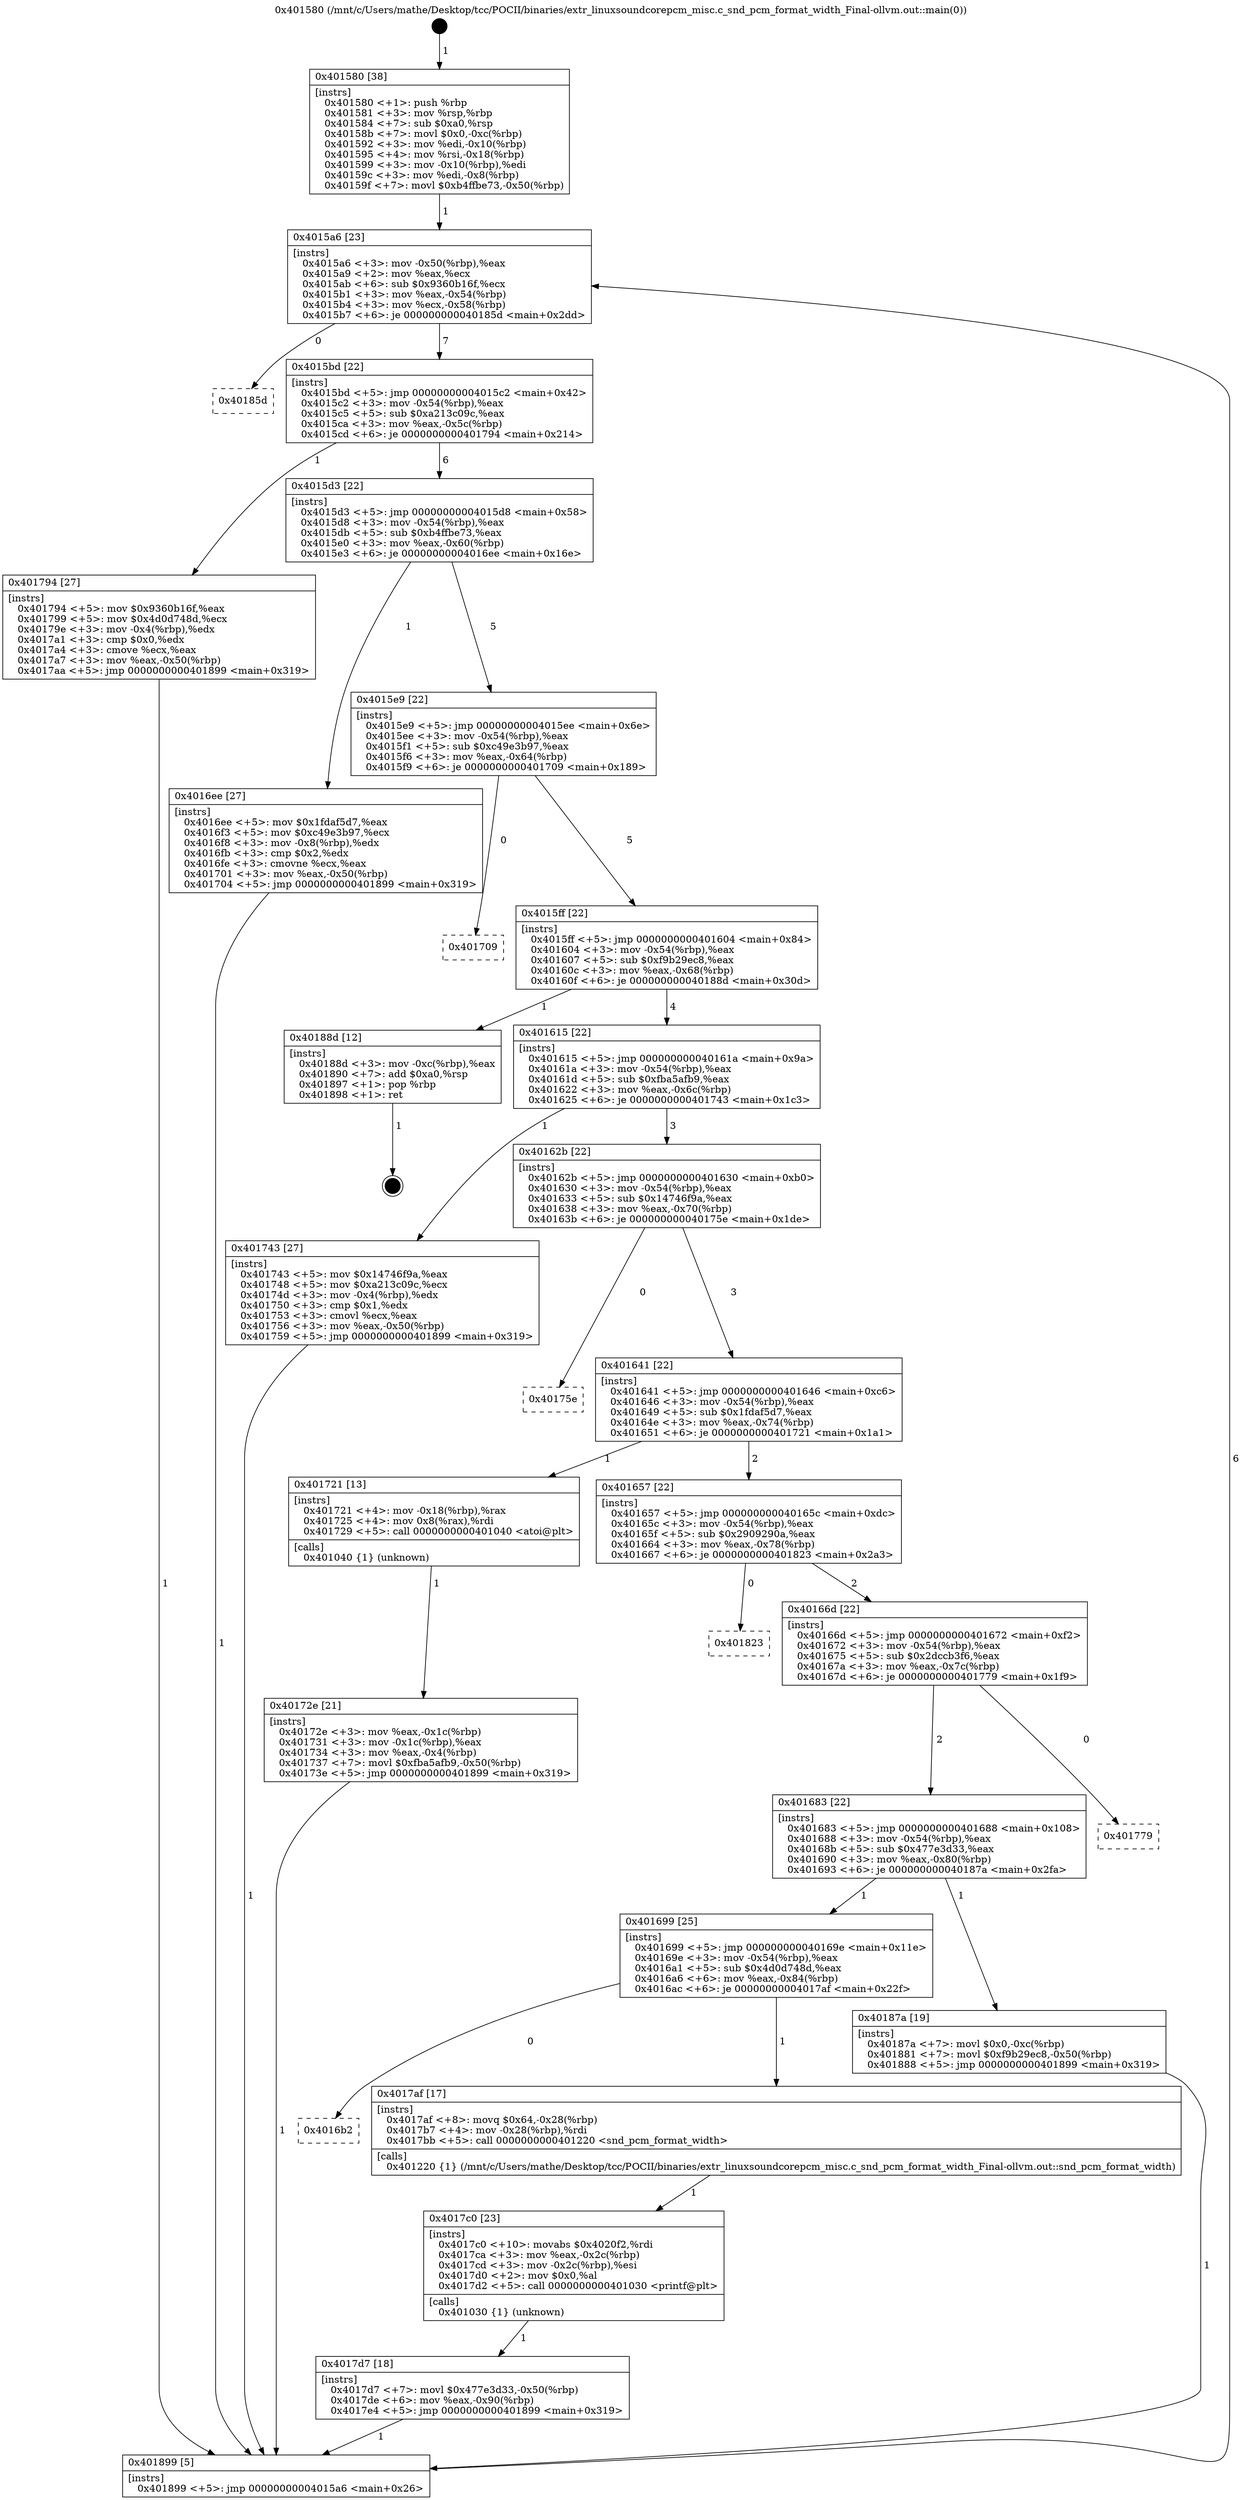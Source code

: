 digraph "0x401580" {
  label = "0x401580 (/mnt/c/Users/mathe/Desktop/tcc/POCII/binaries/extr_linuxsoundcorepcm_misc.c_snd_pcm_format_width_Final-ollvm.out::main(0))"
  labelloc = "t"
  node[shape=record]

  Entry [label="",width=0.3,height=0.3,shape=circle,fillcolor=black,style=filled]
  "0x4015a6" [label="{
     0x4015a6 [23]\l
     | [instrs]\l
     &nbsp;&nbsp;0x4015a6 \<+3\>: mov -0x50(%rbp),%eax\l
     &nbsp;&nbsp;0x4015a9 \<+2\>: mov %eax,%ecx\l
     &nbsp;&nbsp;0x4015ab \<+6\>: sub $0x9360b16f,%ecx\l
     &nbsp;&nbsp;0x4015b1 \<+3\>: mov %eax,-0x54(%rbp)\l
     &nbsp;&nbsp;0x4015b4 \<+3\>: mov %ecx,-0x58(%rbp)\l
     &nbsp;&nbsp;0x4015b7 \<+6\>: je 000000000040185d \<main+0x2dd\>\l
  }"]
  "0x40185d" [label="{
     0x40185d\l
  }", style=dashed]
  "0x4015bd" [label="{
     0x4015bd [22]\l
     | [instrs]\l
     &nbsp;&nbsp;0x4015bd \<+5\>: jmp 00000000004015c2 \<main+0x42\>\l
     &nbsp;&nbsp;0x4015c2 \<+3\>: mov -0x54(%rbp),%eax\l
     &nbsp;&nbsp;0x4015c5 \<+5\>: sub $0xa213c09c,%eax\l
     &nbsp;&nbsp;0x4015ca \<+3\>: mov %eax,-0x5c(%rbp)\l
     &nbsp;&nbsp;0x4015cd \<+6\>: je 0000000000401794 \<main+0x214\>\l
  }"]
  Exit [label="",width=0.3,height=0.3,shape=circle,fillcolor=black,style=filled,peripheries=2]
  "0x401794" [label="{
     0x401794 [27]\l
     | [instrs]\l
     &nbsp;&nbsp;0x401794 \<+5\>: mov $0x9360b16f,%eax\l
     &nbsp;&nbsp;0x401799 \<+5\>: mov $0x4d0d748d,%ecx\l
     &nbsp;&nbsp;0x40179e \<+3\>: mov -0x4(%rbp),%edx\l
     &nbsp;&nbsp;0x4017a1 \<+3\>: cmp $0x0,%edx\l
     &nbsp;&nbsp;0x4017a4 \<+3\>: cmove %ecx,%eax\l
     &nbsp;&nbsp;0x4017a7 \<+3\>: mov %eax,-0x50(%rbp)\l
     &nbsp;&nbsp;0x4017aa \<+5\>: jmp 0000000000401899 \<main+0x319\>\l
  }"]
  "0x4015d3" [label="{
     0x4015d3 [22]\l
     | [instrs]\l
     &nbsp;&nbsp;0x4015d3 \<+5\>: jmp 00000000004015d8 \<main+0x58\>\l
     &nbsp;&nbsp;0x4015d8 \<+3\>: mov -0x54(%rbp),%eax\l
     &nbsp;&nbsp;0x4015db \<+5\>: sub $0xb4ffbe73,%eax\l
     &nbsp;&nbsp;0x4015e0 \<+3\>: mov %eax,-0x60(%rbp)\l
     &nbsp;&nbsp;0x4015e3 \<+6\>: je 00000000004016ee \<main+0x16e\>\l
  }"]
  "0x4017d7" [label="{
     0x4017d7 [18]\l
     | [instrs]\l
     &nbsp;&nbsp;0x4017d7 \<+7\>: movl $0x477e3d33,-0x50(%rbp)\l
     &nbsp;&nbsp;0x4017de \<+6\>: mov %eax,-0x90(%rbp)\l
     &nbsp;&nbsp;0x4017e4 \<+5\>: jmp 0000000000401899 \<main+0x319\>\l
  }"]
  "0x4016ee" [label="{
     0x4016ee [27]\l
     | [instrs]\l
     &nbsp;&nbsp;0x4016ee \<+5\>: mov $0x1fdaf5d7,%eax\l
     &nbsp;&nbsp;0x4016f3 \<+5\>: mov $0xc49e3b97,%ecx\l
     &nbsp;&nbsp;0x4016f8 \<+3\>: mov -0x8(%rbp),%edx\l
     &nbsp;&nbsp;0x4016fb \<+3\>: cmp $0x2,%edx\l
     &nbsp;&nbsp;0x4016fe \<+3\>: cmovne %ecx,%eax\l
     &nbsp;&nbsp;0x401701 \<+3\>: mov %eax,-0x50(%rbp)\l
     &nbsp;&nbsp;0x401704 \<+5\>: jmp 0000000000401899 \<main+0x319\>\l
  }"]
  "0x4015e9" [label="{
     0x4015e9 [22]\l
     | [instrs]\l
     &nbsp;&nbsp;0x4015e9 \<+5\>: jmp 00000000004015ee \<main+0x6e\>\l
     &nbsp;&nbsp;0x4015ee \<+3\>: mov -0x54(%rbp),%eax\l
     &nbsp;&nbsp;0x4015f1 \<+5\>: sub $0xc49e3b97,%eax\l
     &nbsp;&nbsp;0x4015f6 \<+3\>: mov %eax,-0x64(%rbp)\l
     &nbsp;&nbsp;0x4015f9 \<+6\>: je 0000000000401709 \<main+0x189\>\l
  }"]
  "0x401899" [label="{
     0x401899 [5]\l
     | [instrs]\l
     &nbsp;&nbsp;0x401899 \<+5\>: jmp 00000000004015a6 \<main+0x26\>\l
  }"]
  "0x401580" [label="{
     0x401580 [38]\l
     | [instrs]\l
     &nbsp;&nbsp;0x401580 \<+1\>: push %rbp\l
     &nbsp;&nbsp;0x401581 \<+3\>: mov %rsp,%rbp\l
     &nbsp;&nbsp;0x401584 \<+7\>: sub $0xa0,%rsp\l
     &nbsp;&nbsp;0x40158b \<+7\>: movl $0x0,-0xc(%rbp)\l
     &nbsp;&nbsp;0x401592 \<+3\>: mov %edi,-0x10(%rbp)\l
     &nbsp;&nbsp;0x401595 \<+4\>: mov %rsi,-0x18(%rbp)\l
     &nbsp;&nbsp;0x401599 \<+3\>: mov -0x10(%rbp),%edi\l
     &nbsp;&nbsp;0x40159c \<+3\>: mov %edi,-0x8(%rbp)\l
     &nbsp;&nbsp;0x40159f \<+7\>: movl $0xb4ffbe73,-0x50(%rbp)\l
  }"]
  "0x4017c0" [label="{
     0x4017c0 [23]\l
     | [instrs]\l
     &nbsp;&nbsp;0x4017c0 \<+10\>: movabs $0x4020f2,%rdi\l
     &nbsp;&nbsp;0x4017ca \<+3\>: mov %eax,-0x2c(%rbp)\l
     &nbsp;&nbsp;0x4017cd \<+3\>: mov -0x2c(%rbp),%esi\l
     &nbsp;&nbsp;0x4017d0 \<+2\>: mov $0x0,%al\l
     &nbsp;&nbsp;0x4017d2 \<+5\>: call 0000000000401030 \<printf@plt\>\l
     | [calls]\l
     &nbsp;&nbsp;0x401030 \{1\} (unknown)\l
  }"]
  "0x401709" [label="{
     0x401709\l
  }", style=dashed]
  "0x4015ff" [label="{
     0x4015ff [22]\l
     | [instrs]\l
     &nbsp;&nbsp;0x4015ff \<+5\>: jmp 0000000000401604 \<main+0x84\>\l
     &nbsp;&nbsp;0x401604 \<+3\>: mov -0x54(%rbp),%eax\l
     &nbsp;&nbsp;0x401607 \<+5\>: sub $0xf9b29ec8,%eax\l
     &nbsp;&nbsp;0x40160c \<+3\>: mov %eax,-0x68(%rbp)\l
     &nbsp;&nbsp;0x40160f \<+6\>: je 000000000040188d \<main+0x30d\>\l
  }"]
  "0x4016b2" [label="{
     0x4016b2\l
  }", style=dashed]
  "0x40188d" [label="{
     0x40188d [12]\l
     | [instrs]\l
     &nbsp;&nbsp;0x40188d \<+3\>: mov -0xc(%rbp),%eax\l
     &nbsp;&nbsp;0x401890 \<+7\>: add $0xa0,%rsp\l
     &nbsp;&nbsp;0x401897 \<+1\>: pop %rbp\l
     &nbsp;&nbsp;0x401898 \<+1\>: ret\l
  }"]
  "0x401615" [label="{
     0x401615 [22]\l
     | [instrs]\l
     &nbsp;&nbsp;0x401615 \<+5\>: jmp 000000000040161a \<main+0x9a\>\l
     &nbsp;&nbsp;0x40161a \<+3\>: mov -0x54(%rbp),%eax\l
     &nbsp;&nbsp;0x40161d \<+5\>: sub $0xfba5afb9,%eax\l
     &nbsp;&nbsp;0x401622 \<+3\>: mov %eax,-0x6c(%rbp)\l
     &nbsp;&nbsp;0x401625 \<+6\>: je 0000000000401743 \<main+0x1c3\>\l
  }"]
  "0x4017af" [label="{
     0x4017af [17]\l
     | [instrs]\l
     &nbsp;&nbsp;0x4017af \<+8\>: movq $0x64,-0x28(%rbp)\l
     &nbsp;&nbsp;0x4017b7 \<+4\>: mov -0x28(%rbp),%rdi\l
     &nbsp;&nbsp;0x4017bb \<+5\>: call 0000000000401220 \<snd_pcm_format_width\>\l
     | [calls]\l
     &nbsp;&nbsp;0x401220 \{1\} (/mnt/c/Users/mathe/Desktop/tcc/POCII/binaries/extr_linuxsoundcorepcm_misc.c_snd_pcm_format_width_Final-ollvm.out::snd_pcm_format_width)\l
  }"]
  "0x401743" [label="{
     0x401743 [27]\l
     | [instrs]\l
     &nbsp;&nbsp;0x401743 \<+5\>: mov $0x14746f9a,%eax\l
     &nbsp;&nbsp;0x401748 \<+5\>: mov $0xa213c09c,%ecx\l
     &nbsp;&nbsp;0x40174d \<+3\>: mov -0x4(%rbp),%edx\l
     &nbsp;&nbsp;0x401750 \<+3\>: cmp $0x1,%edx\l
     &nbsp;&nbsp;0x401753 \<+3\>: cmovl %ecx,%eax\l
     &nbsp;&nbsp;0x401756 \<+3\>: mov %eax,-0x50(%rbp)\l
     &nbsp;&nbsp;0x401759 \<+5\>: jmp 0000000000401899 \<main+0x319\>\l
  }"]
  "0x40162b" [label="{
     0x40162b [22]\l
     | [instrs]\l
     &nbsp;&nbsp;0x40162b \<+5\>: jmp 0000000000401630 \<main+0xb0\>\l
     &nbsp;&nbsp;0x401630 \<+3\>: mov -0x54(%rbp),%eax\l
     &nbsp;&nbsp;0x401633 \<+5\>: sub $0x14746f9a,%eax\l
     &nbsp;&nbsp;0x401638 \<+3\>: mov %eax,-0x70(%rbp)\l
     &nbsp;&nbsp;0x40163b \<+6\>: je 000000000040175e \<main+0x1de\>\l
  }"]
  "0x401699" [label="{
     0x401699 [25]\l
     | [instrs]\l
     &nbsp;&nbsp;0x401699 \<+5\>: jmp 000000000040169e \<main+0x11e\>\l
     &nbsp;&nbsp;0x40169e \<+3\>: mov -0x54(%rbp),%eax\l
     &nbsp;&nbsp;0x4016a1 \<+5\>: sub $0x4d0d748d,%eax\l
     &nbsp;&nbsp;0x4016a6 \<+6\>: mov %eax,-0x84(%rbp)\l
     &nbsp;&nbsp;0x4016ac \<+6\>: je 00000000004017af \<main+0x22f\>\l
  }"]
  "0x40175e" [label="{
     0x40175e\l
  }", style=dashed]
  "0x401641" [label="{
     0x401641 [22]\l
     | [instrs]\l
     &nbsp;&nbsp;0x401641 \<+5\>: jmp 0000000000401646 \<main+0xc6\>\l
     &nbsp;&nbsp;0x401646 \<+3\>: mov -0x54(%rbp),%eax\l
     &nbsp;&nbsp;0x401649 \<+5\>: sub $0x1fdaf5d7,%eax\l
     &nbsp;&nbsp;0x40164e \<+3\>: mov %eax,-0x74(%rbp)\l
     &nbsp;&nbsp;0x401651 \<+6\>: je 0000000000401721 \<main+0x1a1\>\l
  }"]
  "0x40187a" [label="{
     0x40187a [19]\l
     | [instrs]\l
     &nbsp;&nbsp;0x40187a \<+7\>: movl $0x0,-0xc(%rbp)\l
     &nbsp;&nbsp;0x401881 \<+7\>: movl $0xf9b29ec8,-0x50(%rbp)\l
     &nbsp;&nbsp;0x401888 \<+5\>: jmp 0000000000401899 \<main+0x319\>\l
  }"]
  "0x401721" [label="{
     0x401721 [13]\l
     | [instrs]\l
     &nbsp;&nbsp;0x401721 \<+4\>: mov -0x18(%rbp),%rax\l
     &nbsp;&nbsp;0x401725 \<+4\>: mov 0x8(%rax),%rdi\l
     &nbsp;&nbsp;0x401729 \<+5\>: call 0000000000401040 \<atoi@plt\>\l
     | [calls]\l
     &nbsp;&nbsp;0x401040 \{1\} (unknown)\l
  }"]
  "0x401657" [label="{
     0x401657 [22]\l
     | [instrs]\l
     &nbsp;&nbsp;0x401657 \<+5\>: jmp 000000000040165c \<main+0xdc\>\l
     &nbsp;&nbsp;0x40165c \<+3\>: mov -0x54(%rbp),%eax\l
     &nbsp;&nbsp;0x40165f \<+5\>: sub $0x2909290a,%eax\l
     &nbsp;&nbsp;0x401664 \<+3\>: mov %eax,-0x78(%rbp)\l
     &nbsp;&nbsp;0x401667 \<+6\>: je 0000000000401823 \<main+0x2a3\>\l
  }"]
  "0x40172e" [label="{
     0x40172e [21]\l
     | [instrs]\l
     &nbsp;&nbsp;0x40172e \<+3\>: mov %eax,-0x1c(%rbp)\l
     &nbsp;&nbsp;0x401731 \<+3\>: mov -0x1c(%rbp),%eax\l
     &nbsp;&nbsp;0x401734 \<+3\>: mov %eax,-0x4(%rbp)\l
     &nbsp;&nbsp;0x401737 \<+7\>: movl $0xfba5afb9,-0x50(%rbp)\l
     &nbsp;&nbsp;0x40173e \<+5\>: jmp 0000000000401899 \<main+0x319\>\l
  }"]
  "0x401683" [label="{
     0x401683 [22]\l
     | [instrs]\l
     &nbsp;&nbsp;0x401683 \<+5\>: jmp 0000000000401688 \<main+0x108\>\l
     &nbsp;&nbsp;0x401688 \<+3\>: mov -0x54(%rbp),%eax\l
     &nbsp;&nbsp;0x40168b \<+5\>: sub $0x477e3d33,%eax\l
     &nbsp;&nbsp;0x401690 \<+3\>: mov %eax,-0x80(%rbp)\l
     &nbsp;&nbsp;0x401693 \<+6\>: je 000000000040187a \<main+0x2fa\>\l
  }"]
  "0x401823" [label="{
     0x401823\l
  }", style=dashed]
  "0x40166d" [label="{
     0x40166d [22]\l
     | [instrs]\l
     &nbsp;&nbsp;0x40166d \<+5\>: jmp 0000000000401672 \<main+0xf2\>\l
     &nbsp;&nbsp;0x401672 \<+3\>: mov -0x54(%rbp),%eax\l
     &nbsp;&nbsp;0x401675 \<+5\>: sub $0x2dccb3f6,%eax\l
     &nbsp;&nbsp;0x40167a \<+3\>: mov %eax,-0x7c(%rbp)\l
     &nbsp;&nbsp;0x40167d \<+6\>: je 0000000000401779 \<main+0x1f9\>\l
  }"]
  "0x401779" [label="{
     0x401779\l
  }", style=dashed]
  Entry -> "0x401580" [label=" 1"]
  "0x4015a6" -> "0x40185d" [label=" 0"]
  "0x4015a6" -> "0x4015bd" [label=" 7"]
  "0x40188d" -> Exit [label=" 1"]
  "0x4015bd" -> "0x401794" [label=" 1"]
  "0x4015bd" -> "0x4015d3" [label=" 6"]
  "0x40187a" -> "0x401899" [label=" 1"]
  "0x4015d3" -> "0x4016ee" [label=" 1"]
  "0x4015d3" -> "0x4015e9" [label=" 5"]
  "0x4016ee" -> "0x401899" [label=" 1"]
  "0x401580" -> "0x4015a6" [label=" 1"]
  "0x401899" -> "0x4015a6" [label=" 6"]
  "0x4017d7" -> "0x401899" [label=" 1"]
  "0x4015e9" -> "0x401709" [label=" 0"]
  "0x4015e9" -> "0x4015ff" [label=" 5"]
  "0x4017c0" -> "0x4017d7" [label=" 1"]
  "0x4015ff" -> "0x40188d" [label=" 1"]
  "0x4015ff" -> "0x401615" [label=" 4"]
  "0x4017af" -> "0x4017c0" [label=" 1"]
  "0x401615" -> "0x401743" [label=" 1"]
  "0x401615" -> "0x40162b" [label=" 3"]
  "0x401699" -> "0x4016b2" [label=" 0"]
  "0x40162b" -> "0x40175e" [label=" 0"]
  "0x40162b" -> "0x401641" [label=" 3"]
  "0x401699" -> "0x4017af" [label=" 1"]
  "0x401641" -> "0x401721" [label=" 1"]
  "0x401641" -> "0x401657" [label=" 2"]
  "0x401721" -> "0x40172e" [label=" 1"]
  "0x40172e" -> "0x401899" [label=" 1"]
  "0x401743" -> "0x401899" [label=" 1"]
  "0x401794" -> "0x401899" [label=" 1"]
  "0x401683" -> "0x401699" [label=" 1"]
  "0x401657" -> "0x401823" [label=" 0"]
  "0x401657" -> "0x40166d" [label=" 2"]
  "0x401683" -> "0x40187a" [label=" 1"]
  "0x40166d" -> "0x401779" [label=" 0"]
  "0x40166d" -> "0x401683" [label=" 2"]
}
